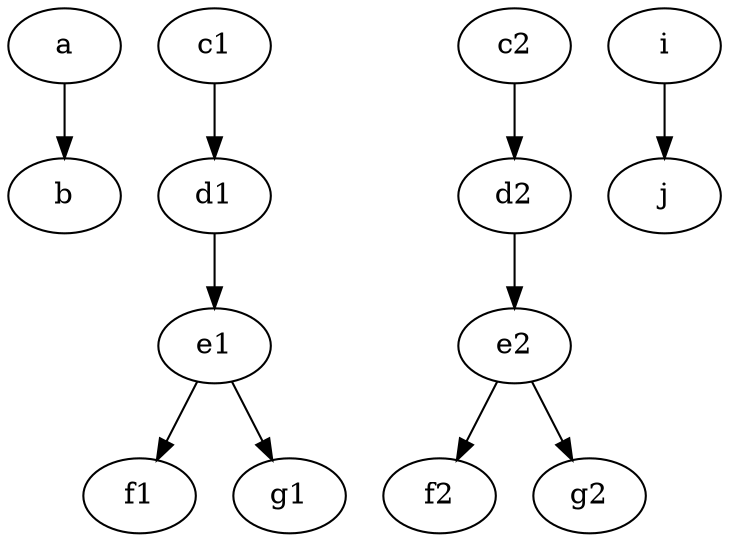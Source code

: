 digraph {
  subgraph SUB1 {
    a -> b
    subgraph SPOON {
      c1 -> d1 -> e1 -> {f1 g1}
    }
    subgraph FORK {
      c2 -> d2 -> e2 -> {f2 g2}
    }
  }
  i ->j
}
